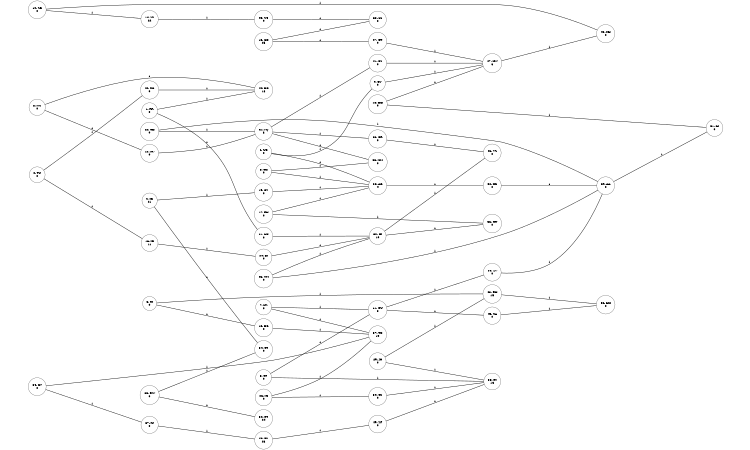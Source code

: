 digraph A {
  rankdir=LR
size="5,3"
ratio="fill"
edge[style="bold"; arrowhead="none"]
node[shape="circle"]
"0: TU
0" -> "16: ID
11"[label=1]
"0: TU
0" -> "42: XG
0"[label=1]
"1: RR
0" -> "21: NF
0"[label=1]
"1: RR
0" -> "44: BO
18"[label=1]
"2: UB
0" -> "9: GY
0"[label=1]
"2: UB
0" -> "28: AC
4"[label=1]
"3: OP
0" -> "11: OU
8"[label=1]
"3: OP
0" -> "53: DI
13"[label=1]
"4: KL
21" -> "19: QZ
0"[label=1]
"4: KL
21" -> "54: QT
0"[label=1]
"5: QA
0" -> "28: AC
4"[label=1]
"5: QA
0" -> "55: XM
0"[label=1]
"6: CI
0" -> "13: BC
0"[label=1]
"6: CI
0" -> "43: RH
15"[label=1]
"7: NZ
0" -> "11: OU
8"[label=1]
"7: NZ
0" -> "57: TO
19"[label=1]
"8: MY
0" -> "12: KV
0"[label=1]
"8: MY
0" -> "44: BO
18"[label=1]
"9: GY
0" -> "47: KW
6"[label=1]
"10: ZB
0" -> "14: YS
22"[label=1]
"10: ZB
0" -> "48: XH
0"[label=1]
"11: OU
8" -> "24: ZV
0"[label=1]
"11: OU
8" -> "45: YA
0"[label=1]
"12: KV
0" -> "31: MJ
3"[label=1]
"13: BC
0" -> "57: TO
19"[label=1]
"14: YS
22" -> "23: UE
0"[label=1]
"15: CD
25" -> "27: FO
0"[label=1]
"15: CD
25" -> "38: LS
0"[label=1]
"16: ID
11" -> "20: BI
0"[label=1]
"17: RN
0" -> "28: AC
4"[label=1]
"17: RN
0" -> "36: CN
0"[label=1]
"18: HH
0" -> "47: KW
6"[label=1]
"18: HH
0" -> "51: GI
0"[label=1]
"19: QZ
0" -> "28: AC
4"[label=1]
"20: BI
0" -> "30: OI
10"[label=1]
"21: NF
0" -> "30: OI
10"[label=1]
"22: CH
0" -> "31: MJ
3"[label=1]
"22: CH
0" -> "39: AA
0"[label=1]
"23: UE
0" -> "38: LS
0"[label=1]
"24: ZV
0" -> "39: AA
0"[label=1]
"25: YM
0" -> "30: OI
10"[label=1]
"25: YM
0" -> "39: AA
0"[label=1]
"26: IG
0" -> "50: QL
0"[label=1]
"26: IG
0" -> "57: TO
19"[label=1]
"27: FO
0" -> "47: KW
6"[label=1]
"28: AC
4" -> "32: KC
0"[label=1]
"29: JO
0" -> "43: RH
15"[label=1]
"29: JO
0" -> "53: DI
13"[label=1]
"30: OI
10" -> "36: CN
0"[label=1]
"30: OI
10" -> "46: VS
0"[label=1]
"31: MJ
3" -> "33: ER
0"[label=1]
"31: MJ
3" -> "41: BS
0"[label=1]
"31: MJ
3" -> "55: XM
0"[label=1]
"32: KC
0" -> "39: AA
0"[label=1]
"33: ER
0" -> "46: VS
0"[label=1]
"34: CV
0" -> "37: IU
0"[label=1]
"34: CV
0" -> "57: TO
19"[label=1]
"35: RW
0" -> "52: DT
24"[label=1]
"35: RW
0" -> "54: QT
0"[label=1]
"37: IU
0" -> "40: DY
23"[label=1]
"39: AA
0" -> "51: GI
0"[label=1]
"40: DY
23" -> "49: ZP
0"[label=1]
"41: BS
0" -> "47: KW
6"[label=1]
"42: XG
0" -> "44: BO
18"[label=1]
"43: RH
15" -> "56: HK
0"[label=1]
"45: YA
0" -> "56: HK
0"[label=1]
"47: KW
6" -> "48: XH
0"[label=1]
"49: ZP
0" -> "53: DI
13"[label=1]
"50: QL
0" -> "53: DI
13"[label=1]
}
